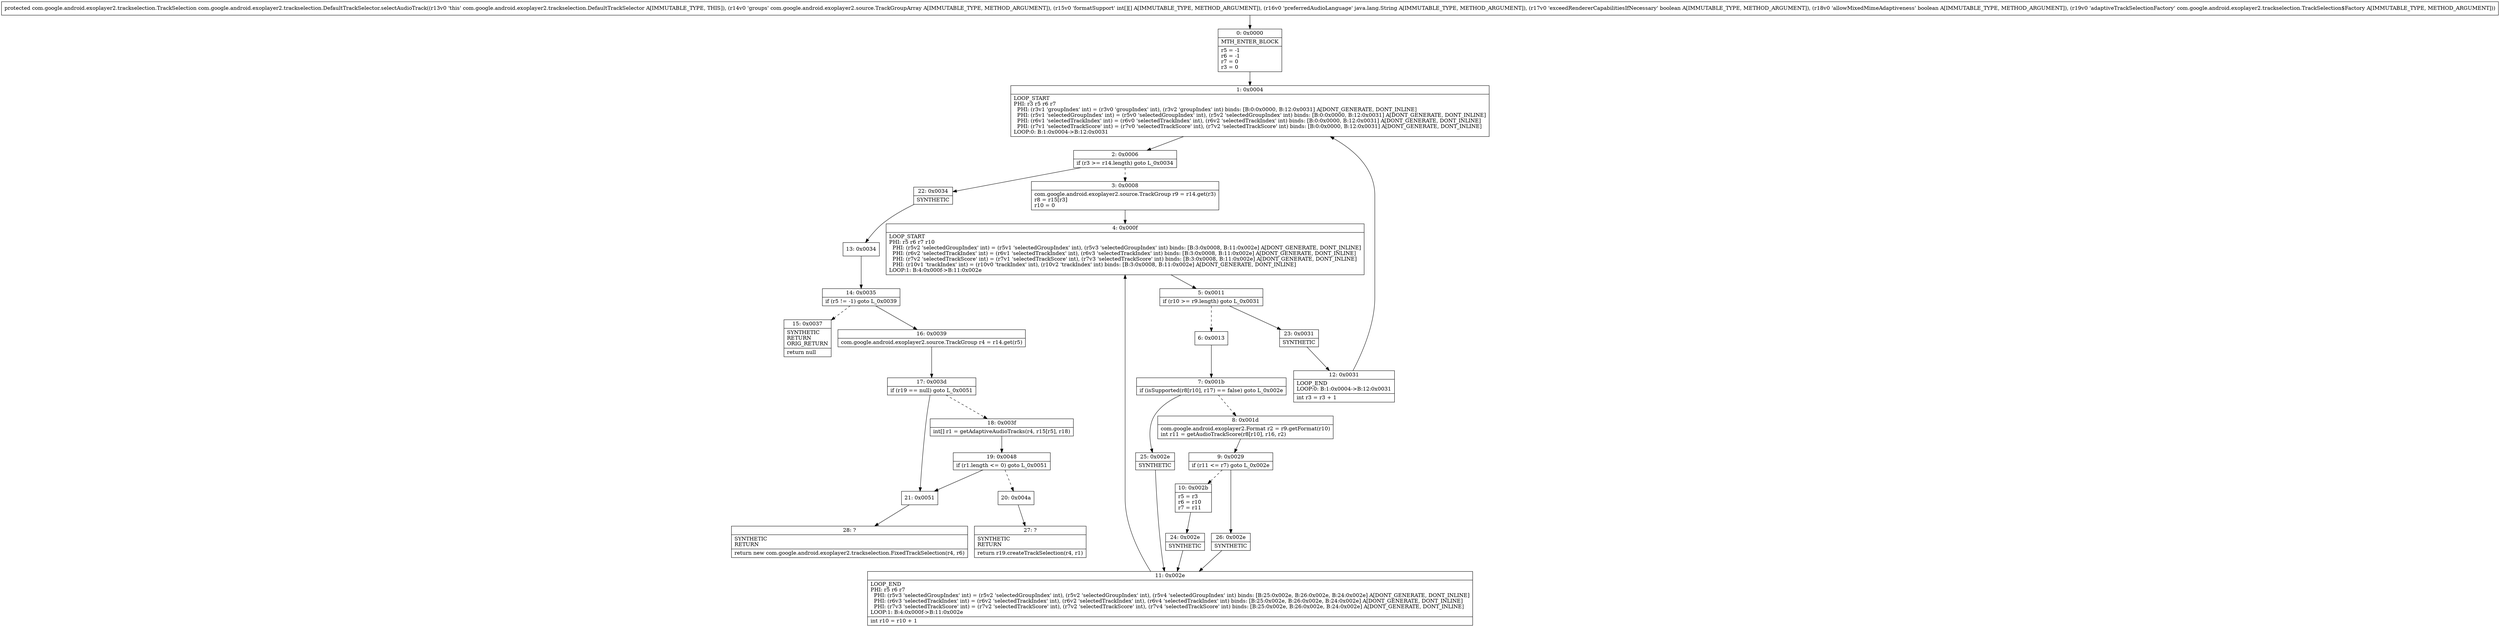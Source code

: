 digraph "CFG forcom.google.android.exoplayer2.trackselection.DefaultTrackSelector.selectAudioTrack(Lcom\/google\/android\/exoplayer2\/source\/TrackGroupArray;[[ILjava\/lang\/String;ZZLcom\/google\/android\/exoplayer2\/trackselection\/TrackSelection$Factory;)Lcom\/google\/android\/exoplayer2\/trackselection\/TrackSelection;" {
Node_0 [shape=record,label="{0\:\ 0x0000|MTH_ENTER_BLOCK\l|r5 = \-1\lr6 = \-1\lr7 = 0\lr3 = 0\l}"];
Node_1 [shape=record,label="{1\:\ 0x0004|LOOP_START\lPHI: r3 r5 r6 r7 \l  PHI: (r3v1 'groupIndex' int) = (r3v0 'groupIndex' int), (r3v2 'groupIndex' int) binds: [B:0:0x0000, B:12:0x0031] A[DONT_GENERATE, DONT_INLINE]\l  PHI: (r5v1 'selectedGroupIndex' int) = (r5v0 'selectedGroupIndex' int), (r5v2 'selectedGroupIndex' int) binds: [B:0:0x0000, B:12:0x0031] A[DONT_GENERATE, DONT_INLINE]\l  PHI: (r6v1 'selectedTrackIndex' int) = (r6v0 'selectedTrackIndex' int), (r6v2 'selectedTrackIndex' int) binds: [B:0:0x0000, B:12:0x0031] A[DONT_GENERATE, DONT_INLINE]\l  PHI: (r7v1 'selectedTrackScore' int) = (r7v0 'selectedTrackScore' int), (r7v2 'selectedTrackScore' int) binds: [B:0:0x0000, B:12:0x0031] A[DONT_GENERATE, DONT_INLINE]\lLOOP:0: B:1:0x0004\-\>B:12:0x0031\l}"];
Node_2 [shape=record,label="{2\:\ 0x0006|if (r3 \>= r14.length) goto L_0x0034\l}"];
Node_3 [shape=record,label="{3\:\ 0x0008|com.google.android.exoplayer2.source.TrackGroup r9 = r14.get(r3)\lr8 = r15[r3]\lr10 = 0\l}"];
Node_4 [shape=record,label="{4\:\ 0x000f|LOOP_START\lPHI: r5 r6 r7 r10 \l  PHI: (r5v2 'selectedGroupIndex' int) = (r5v1 'selectedGroupIndex' int), (r5v3 'selectedGroupIndex' int) binds: [B:3:0x0008, B:11:0x002e] A[DONT_GENERATE, DONT_INLINE]\l  PHI: (r6v2 'selectedTrackIndex' int) = (r6v1 'selectedTrackIndex' int), (r6v3 'selectedTrackIndex' int) binds: [B:3:0x0008, B:11:0x002e] A[DONT_GENERATE, DONT_INLINE]\l  PHI: (r7v2 'selectedTrackScore' int) = (r7v1 'selectedTrackScore' int), (r7v3 'selectedTrackScore' int) binds: [B:3:0x0008, B:11:0x002e] A[DONT_GENERATE, DONT_INLINE]\l  PHI: (r10v1 'trackIndex' int) = (r10v0 'trackIndex' int), (r10v2 'trackIndex' int) binds: [B:3:0x0008, B:11:0x002e] A[DONT_GENERATE, DONT_INLINE]\lLOOP:1: B:4:0x000f\-\>B:11:0x002e\l}"];
Node_5 [shape=record,label="{5\:\ 0x0011|if (r10 \>= r9.length) goto L_0x0031\l}"];
Node_6 [shape=record,label="{6\:\ 0x0013}"];
Node_7 [shape=record,label="{7\:\ 0x001b|if (isSupported(r8[r10], r17) == false) goto L_0x002e\l}"];
Node_8 [shape=record,label="{8\:\ 0x001d|com.google.android.exoplayer2.Format r2 = r9.getFormat(r10)\lint r11 = getAudioTrackScore(r8[r10], r16, r2)\l}"];
Node_9 [shape=record,label="{9\:\ 0x0029|if (r11 \<= r7) goto L_0x002e\l}"];
Node_10 [shape=record,label="{10\:\ 0x002b|r5 = r3\lr6 = r10\lr7 = r11\l}"];
Node_11 [shape=record,label="{11\:\ 0x002e|LOOP_END\lPHI: r5 r6 r7 \l  PHI: (r5v3 'selectedGroupIndex' int) = (r5v2 'selectedGroupIndex' int), (r5v2 'selectedGroupIndex' int), (r5v4 'selectedGroupIndex' int) binds: [B:25:0x002e, B:26:0x002e, B:24:0x002e] A[DONT_GENERATE, DONT_INLINE]\l  PHI: (r6v3 'selectedTrackIndex' int) = (r6v2 'selectedTrackIndex' int), (r6v2 'selectedTrackIndex' int), (r6v4 'selectedTrackIndex' int) binds: [B:25:0x002e, B:26:0x002e, B:24:0x002e] A[DONT_GENERATE, DONT_INLINE]\l  PHI: (r7v3 'selectedTrackScore' int) = (r7v2 'selectedTrackScore' int), (r7v2 'selectedTrackScore' int), (r7v4 'selectedTrackScore' int) binds: [B:25:0x002e, B:26:0x002e, B:24:0x002e] A[DONT_GENERATE, DONT_INLINE]\lLOOP:1: B:4:0x000f\-\>B:11:0x002e\l|int r10 = r10 + 1\l}"];
Node_12 [shape=record,label="{12\:\ 0x0031|LOOP_END\lLOOP:0: B:1:0x0004\-\>B:12:0x0031\l|int r3 = r3 + 1\l}"];
Node_13 [shape=record,label="{13\:\ 0x0034}"];
Node_14 [shape=record,label="{14\:\ 0x0035|if (r5 != \-1) goto L_0x0039\l}"];
Node_15 [shape=record,label="{15\:\ 0x0037|SYNTHETIC\lRETURN\lORIG_RETURN\l|return null\l}"];
Node_16 [shape=record,label="{16\:\ 0x0039|com.google.android.exoplayer2.source.TrackGroup r4 = r14.get(r5)\l}"];
Node_17 [shape=record,label="{17\:\ 0x003d|if (r19 == null) goto L_0x0051\l}"];
Node_18 [shape=record,label="{18\:\ 0x003f|int[] r1 = getAdaptiveAudioTracks(r4, r15[r5], r18)\l}"];
Node_19 [shape=record,label="{19\:\ 0x0048|if (r1.length \<= 0) goto L_0x0051\l}"];
Node_20 [shape=record,label="{20\:\ 0x004a}"];
Node_21 [shape=record,label="{21\:\ 0x0051}"];
Node_22 [shape=record,label="{22\:\ 0x0034|SYNTHETIC\l}"];
Node_23 [shape=record,label="{23\:\ 0x0031|SYNTHETIC\l}"];
Node_24 [shape=record,label="{24\:\ 0x002e|SYNTHETIC\l}"];
Node_25 [shape=record,label="{25\:\ 0x002e|SYNTHETIC\l}"];
Node_26 [shape=record,label="{26\:\ 0x002e|SYNTHETIC\l}"];
Node_27 [shape=record,label="{27\:\ ?|SYNTHETIC\lRETURN\l|return r19.createTrackSelection(r4, r1)\l}"];
Node_28 [shape=record,label="{28\:\ ?|SYNTHETIC\lRETURN\l|return new com.google.android.exoplayer2.trackselection.FixedTrackSelection(r4, r6)\l}"];
MethodNode[shape=record,label="{protected com.google.android.exoplayer2.trackselection.TrackSelection com.google.android.exoplayer2.trackselection.DefaultTrackSelector.selectAudioTrack((r13v0 'this' com.google.android.exoplayer2.trackselection.DefaultTrackSelector A[IMMUTABLE_TYPE, THIS]), (r14v0 'groups' com.google.android.exoplayer2.source.TrackGroupArray A[IMMUTABLE_TYPE, METHOD_ARGUMENT]), (r15v0 'formatSupport' int[][] A[IMMUTABLE_TYPE, METHOD_ARGUMENT]), (r16v0 'preferredAudioLanguage' java.lang.String A[IMMUTABLE_TYPE, METHOD_ARGUMENT]), (r17v0 'exceedRendererCapabilitiesIfNecessary' boolean A[IMMUTABLE_TYPE, METHOD_ARGUMENT]), (r18v0 'allowMixedMimeAdaptiveness' boolean A[IMMUTABLE_TYPE, METHOD_ARGUMENT]), (r19v0 'adaptiveTrackSelectionFactory' com.google.android.exoplayer2.trackselection.TrackSelection$Factory A[IMMUTABLE_TYPE, METHOD_ARGUMENT])) }"];
MethodNode -> Node_0;
Node_0 -> Node_1;
Node_1 -> Node_2;
Node_2 -> Node_3[style=dashed];
Node_2 -> Node_22;
Node_3 -> Node_4;
Node_4 -> Node_5;
Node_5 -> Node_6[style=dashed];
Node_5 -> Node_23;
Node_6 -> Node_7;
Node_7 -> Node_8[style=dashed];
Node_7 -> Node_25;
Node_8 -> Node_9;
Node_9 -> Node_10[style=dashed];
Node_9 -> Node_26;
Node_10 -> Node_24;
Node_11 -> Node_4;
Node_12 -> Node_1;
Node_13 -> Node_14;
Node_14 -> Node_15[style=dashed];
Node_14 -> Node_16;
Node_16 -> Node_17;
Node_17 -> Node_18[style=dashed];
Node_17 -> Node_21;
Node_18 -> Node_19;
Node_19 -> Node_20[style=dashed];
Node_19 -> Node_21;
Node_20 -> Node_27;
Node_21 -> Node_28;
Node_22 -> Node_13;
Node_23 -> Node_12;
Node_24 -> Node_11;
Node_25 -> Node_11;
Node_26 -> Node_11;
}

